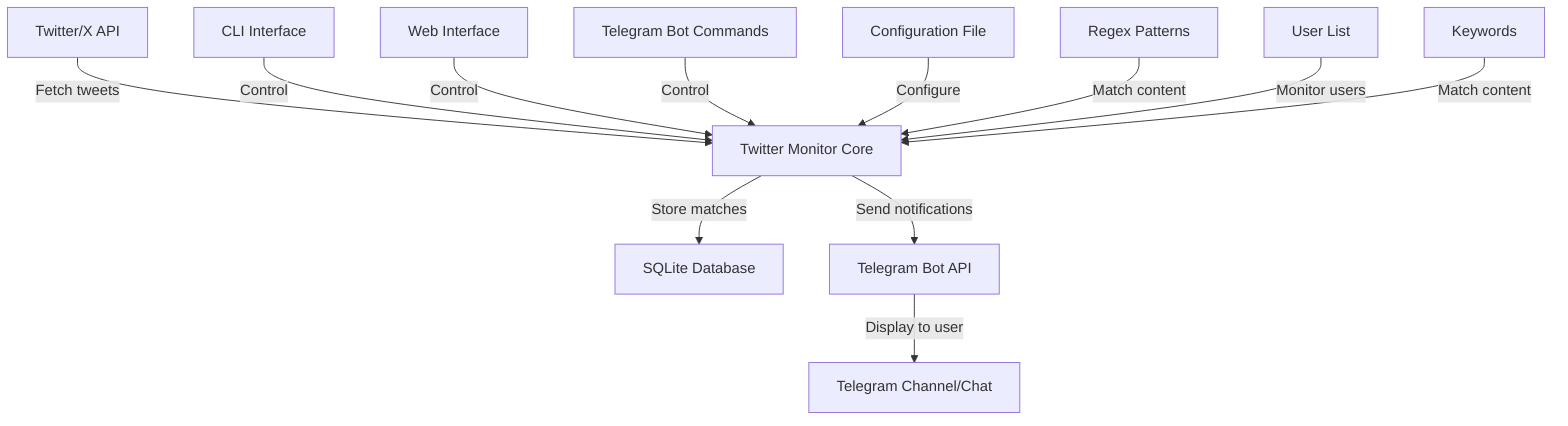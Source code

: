graph TD
    A["Twitter/X API"] -->|"Fetch tweets"| B["Twitter Monitor Core"]
    B -->|"Store matches"| C["SQLite Database"]
    B -->|"Send notifications"| D["Telegram Bot API"]
    D -->|"Display to user"| E["Telegram Channel/Chat"]
    
    F["CLI Interface"] -->|"Control"| B
    G["Web Interface"] -->|"Control"| B
    H["Telegram Bot Commands"] -->|"Control"| B
    
    I["Configuration File"] -->|"Configure"| B
    J["Regex Patterns"] -->|"Match content"| B
    K["User List"] -->|"Monitor users"| B
    L["Keywords"] -->|"Match content"| B